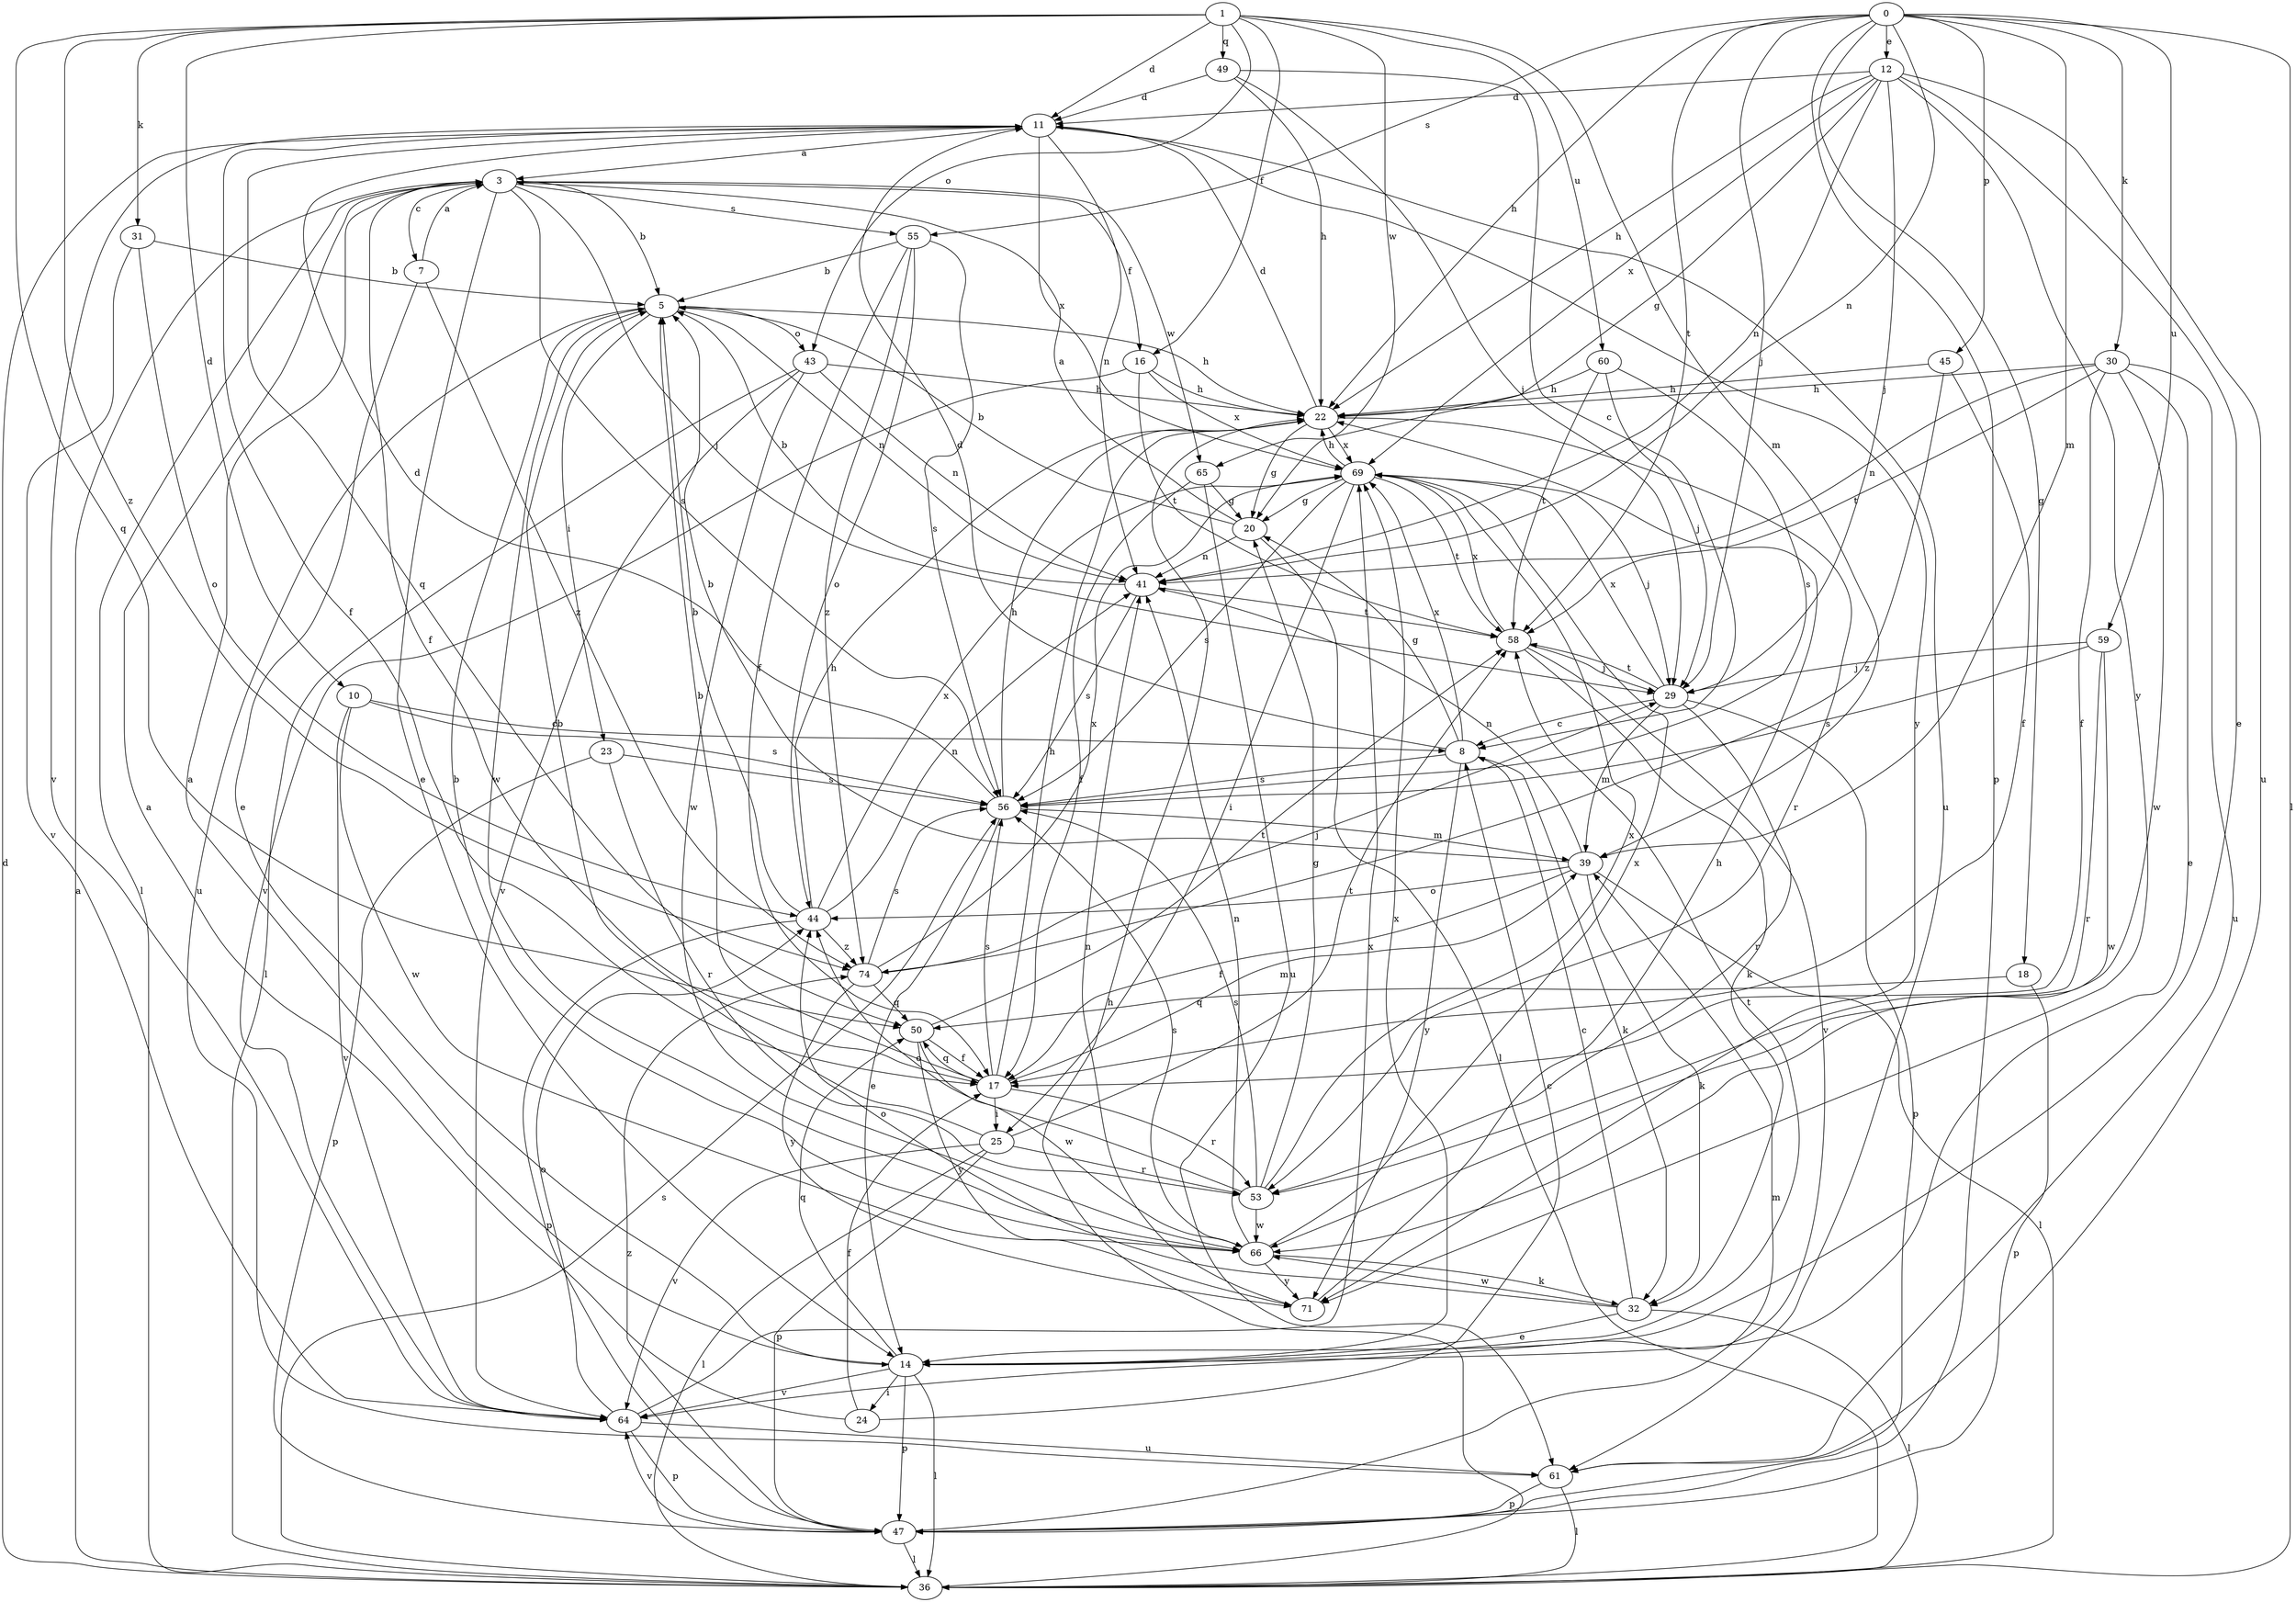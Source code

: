 strict digraph  {
0;
1;
3;
5;
7;
8;
10;
11;
12;
14;
16;
17;
18;
20;
22;
23;
24;
25;
29;
30;
31;
32;
36;
39;
41;
43;
44;
45;
47;
49;
50;
53;
55;
56;
58;
59;
60;
61;
64;
65;
66;
69;
71;
74;
0 -> 12  [label=e];
0 -> 18  [label=g];
0 -> 22  [label=h];
0 -> 29  [label=j];
0 -> 30  [label=k];
0 -> 36  [label=l];
0 -> 39  [label=m];
0 -> 41  [label=n];
0 -> 45  [label=p];
0 -> 47  [label=p];
0 -> 55  [label=s];
0 -> 58  [label=t];
0 -> 59  [label=u];
1 -> 10  [label=d];
1 -> 11  [label=d];
1 -> 16  [label=f];
1 -> 31  [label=k];
1 -> 39  [label=m];
1 -> 43  [label=o];
1 -> 49  [label=q];
1 -> 50  [label=q];
1 -> 60  [label=u];
1 -> 65  [label=w];
1 -> 74  [label=z];
3 -> 5  [label=b];
3 -> 7  [label=c];
3 -> 14  [label=e];
3 -> 16  [label=f];
3 -> 17  [label=f];
3 -> 29  [label=j];
3 -> 36  [label=l];
3 -> 55  [label=s];
3 -> 56  [label=s];
3 -> 65  [label=w];
5 -> 22  [label=h];
5 -> 23  [label=i];
5 -> 41  [label=n];
5 -> 43  [label=o];
5 -> 61  [label=u];
5 -> 66  [label=w];
7 -> 3  [label=a];
7 -> 14  [label=e];
7 -> 74  [label=z];
8 -> 11  [label=d];
8 -> 20  [label=g];
8 -> 32  [label=k];
8 -> 56  [label=s];
8 -> 69  [label=x];
8 -> 71  [label=y];
10 -> 8  [label=c];
10 -> 56  [label=s];
10 -> 64  [label=v];
10 -> 66  [label=w];
11 -> 3  [label=a];
11 -> 17  [label=f];
11 -> 41  [label=n];
11 -> 50  [label=q];
11 -> 61  [label=u];
11 -> 64  [label=v];
11 -> 69  [label=x];
11 -> 71  [label=y];
12 -> 11  [label=d];
12 -> 14  [label=e];
12 -> 20  [label=g];
12 -> 22  [label=h];
12 -> 29  [label=j];
12 -> 41  [label=n];
12 -> 61  [label=u];
12 -> 69  [label=x];
12 -> 71  [label=y];
14 -> 3  [label=a];
14 -> 24  [label=i];
14 -> 36  [label=l];
14 -> 47  [label=p];
14 -> 50  [label=q];
14 -> 58  [label=t];
14 -> 64  [label=v];
14 -> 69  [label=x];
16 -> 22  [label=h];
16 -> 58  [label=t];
16 -> 64  [label=v];
16 -> 69  [label=x];
17 -> 5  [label=b];
17 -> 22  [label=h];
17 -> 25  [label=i];
17 -> 39  [label=m];
17 -> 50  [label=q];
17 -> 53  [label=r];
17 -> 56  [label=s];
18 -> 47  [label=p];
18 -> 50  [label=q];
20 -> 3  [label=a];
20 -> 5  [label=b];
20 -> 36  [label=l];
20 -> 41  [label=n];
22 -> 11  [label=d];
22 -> 20  [label=g];
22 -> 53  [label=r];
22 -> 69  [label=x];
23 -> 47  [label=p];
23 -> 53  [label=r];
23 -> 56  [label=s];
24 -> 3  [label=a];
24 -> 8  [label=c];
24 -> 17  [label=f];
25 -> 5  [label=b];
25 -> 36  [label=l];
25 -> 47  [label=p];
25 -> 53  [label=r];
25 -> 58  [label=t];
25 -> 64  [label=v];
29 -> 8  [label=c];
29 -> 39  [label=m];
29 -> 47  [label=p];
29 -> 53  [label=r];
29 -> 58  [label=t];
29 -> 69  [label=x];
30 -> 14  [label=e];
30 -> 17  [label=f];
30 -> 22  [label=h];
30 -> 41  [label=n];
30 -> 58  [label=t];
30 -> 61  [label=u];
30 -> 66  [label=w];
31 -> 5  [label=b];
31 -> 44  [label=o];
31 -> 64  [label=v];
32 -> 8  [label=c];
32 -> 14  [label=e];
32 -> 36  [label=l];
32 -> 44  [label=o];
32 -> 66  [label=w];
36 -> 3  [label=a];
36 -> 11  [label=d];
36 -> 22  [label=h];
36 -> 56  [label=s];
39 -> 5  [label=b];
39 -> 17  [label=f];
39 -> 32  [label=k];
39 -> 36  [label=l];
39 -> 41  [label=n];
39 -> 44  [label=o];
41 -> 5  [label=b];
41 -> 56  [label=s];
41 -> 58  [label=t];
43 -> 22  [label=h];
43 -> 36  [label=l];
43 -> 41  [label=n];
43 -> 64  [label=v];
43 -> 66  [label=w];
44 -> 5  [label=b];
44 -> 22  [label=h];
44 -> 41  [label=n];
44 -> 47  [label=p];
44 -> 69  [label=x];
44 -> 74  [label=z];
45 -> 17  [label=f];
45 -> 22  [label=h];
45 -> 74  [label=z];
47 -> 36  [label=l];
47 -> 39  [label=m];
47 -> 64  [label=v];
47 -> 74  [label=z];
49 -> 8  [label=c];
49 -> 11  [label=d];
49 -> 22  [label=h];
49 -> 29  [label=j];
50 -> 17  [label=f];
50 -> 58  [label=t];
50 -> 66  [label=w];
50 -> 71  [label=y];
53 -> 20  [label=g];
53 -> 44  [label=o];
53 -> 56  [label=s];
53 -> 66  [label=w];
53 -> 69  [label=x];
55 -> 5  [label=b];
55 -> 17  [label=f];
55 -> 44  [label=o];
55 -> 56  [label=s];
55 -> 74  [label=z];
56 -> 11  [label=d];
56 -> 14  [label=e];
56 -> 22  [label=h];
56 -> 39  [label=m];
58 -> 29  [label=j];
58 -> 32  [label=k];
58 -> 64  [label=v];
58 -> 69  [label=x];
59 -> 29  [label=j];
59 -> 53  [label=r];
59 -> 56  [label=s];
59 -> 66  [label=w];
60 -> 22  [label=h];
60 -> 29  [label=j];
60 -> 56  [label=s];
60 -> 58  [label=t];
61 -> 36  [label=l];
61 -> 47  [label=p];
64 -> 44  [label=o];
64 -> 47  [label=p];
64 -> 61  [label=u];
64 -> 69  [label=x];
65 -> 17  [label=f];
65 -> 20  [label=g];
65 -> 61  [label=u];
66 -> 5  [label=b];
66 -> 32  [label=k];
66 -> 41  [label=n];
66 -> 56  [label=s];
66 -> 69  [label=x];
66 -> 71  [label=y];
69 -> 20  [label=g];
69 -> 22  [label=h];
69 -> 25  [label=i];
69 -> 29  [label=j];
69 -> 56  [label=s];
69 -> 58  [label=t];
71 -> 22  [label=h];
71 -> 41  [label=n];
74 -> 29  [label=j];
74 -> 50  [label=q];
74 -> 56  [label=s];
74 -> 69  [label=x];
74 -> 71  [label=y];
}
